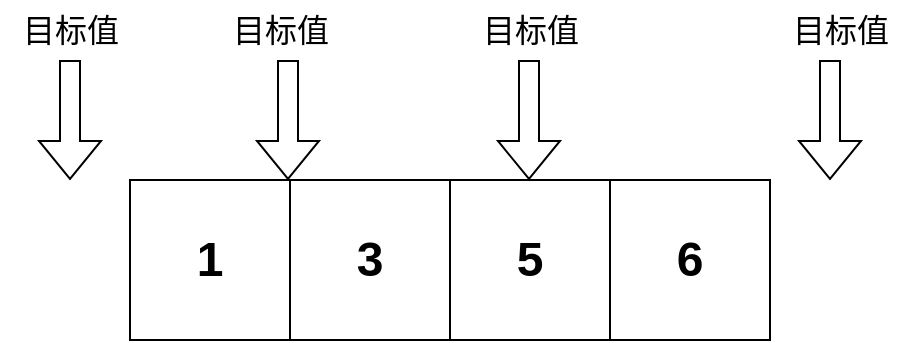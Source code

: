 <mxfile version="21.5.1" type="device">
  <diagram name="第 1 页" id="p8Ot7CuBoU58tj20Dy7g">
    <mxGraphModel dx="1913" dy="482" grid="1" gridSize="10" guides="1" tooltips="1" connect="1" arrows="1" fold="1" page="1" pageScale="1" pageWidth="827" pageHeight="1169" math="0" shadow="0">
      <root>
        <mxCell id="0" />
        <mxCell id="1" parent="0" />
        <mxCell id="YYm0BfWB5YvHDTHmtt80-1" value="1" style="whiteSpace=wrap;html=1;aspect=fixed;fontStyle=1;fontSize=24;" vertex="1" parent="1">
          <mxGeometry x="50" y="120" width="80" height="80" as="geometry" />
        </mxCell>
        <mxCell id="YYm0BfWB5YvHDTHmtt80-2" value="6" style="whiteSpace=wrap;html=1;aspect=fixed;fontStyle=1;fontSize=24;" vertex="1" parent="1">
          <mxGeometry x="290" y="120" width="80" height="80" as="geometry" />
        </mxCell>
        <mxCell id="YYm0BfWB5YvHDTHmtt80-3" value="5" style="whiteSpace=wrap;html=1;aspect=fixed;fontStyle=1;fontSize=24;" vertex="1" parent="1">
          <mxGeometry x="210" y="120" width="80" height="80" as="geometry" />
        </mxCell>
        <mxCell id="YYm0BfWB5YvHDTHmtt80-4" value="3" style="whiteSpace=wrap;html=1;aspect=fixed;fontStyle=1;fontSize=24;" vertex="1" parent="1">
          <mxGeometry x="130" y="120" width="80" height="80" as="geometry" />
        </mxCell>
        <mxCell id="YYm0BfWB5YvHDTHmtt80-5" value="" style="shape=flexArrow;endArrow=classic;html=1;rounded=0;" edge="1" parent="1">
          <mxGeometry width="50" height="50" relative="1" as="geometry">
            <mxPoint x="20" y="60" as="sourcePoint" />
            <mxPoint x="20" y="120" as="targetPoint" />
          </mxGeometry>
        </mxCell>
        <mxCell id="YYm0BfWB5YvHDTHmtt80-6" value="" style="shape=flexArrow;endArrow=classic;html=1;rounded=0;" edge="1" parent="1">
          <mxGeometry width="50" height="50" relative="1" as="geometry">
            <mxPoint x="129" y="60" as="sourcePoint" />
            <mxPoint x="129" y="120" as="targetPoint" />
          </mxGeometry>
        </mxCell>
        <mxCell id="YYm0BfWB5YvHDTHmtt80-7" value="" style="shape=flexArrow;endArrow=classic;html=1;rounded=0;" edge="1" parent="1">
          <mxGeometry width="50" height="50" relative="1" as="geometry">
            <mxPoint x="249.5" y="60" as="sourcePoint" />
            <mxPoint x="249.5" y="120" as="targetPoint" />
          </mxGeometry>
        </mxCell>
        <mxCell id="YYm0BfWB5YvHDTHmtt80-8" value="" style="shape=flexArrow;endArrow=classic;html=1;rounded=0;" edge="1" parent="1">
          <mxGeometry width="50" height="50" relative="1" as="geometry">
            <mxPoint x="400" y="60" as="sourcePoint" />
            <mxPoint x="400" y="120" as="targetPoint" />
          </mxGeometry>
        </mxCell>
        <mxCell id="YYm0BfWB5YvHDTHmtt80-9" value="&lt;font style=&quot;font-size: 16px;&quot;&gt;目标值&lt;/font&gt;" style="text;html=1;align=center;verticalAlign=middle;resizable=0;points=[];autosize=1;strokeColor=none;fillColor=none;" vertex="1" parent="1">
          <mxGeometry x="-15" y="30" width="70" height="30" as="geometry" />
        </mxCell>
        <mxCell id="YYm0BfWB5YvHDTHmtt80-10" value="&lt;font style=&quot;font-size: 16px;&quot;&gt;目标值&lt;/font&gt;" style="text;html=1;align=center;verticalAlign=middle;resizable=0;points=[];autosize=1;strokeColor=none;fillColor=none;" vertex="1" parent="1">
          <mxGeometry x="370" y="30" width="70" height="30" as="geometry" />
        </mxCell>
        <mxCell id="YYm0BfWB5YvHDTHmtt80-11" value="&lt;font style=&quot;font-size: 16px;&quot;&gt;目标值&lt;/font&gt;" style="text;html=1;align=center;verticalAlign=middle;resizable=0;points=[];autosize=1;strokeColor=none;fillColor=none;" vertex="1" parent="1">
          <mxGeometry x="215" y="30" width="70" height="30" as="geometry" />
        </mxCell>
        <mxCell id="YYm0BfWB5YvHDTHmtt80-12" value="&lt;font style=&quot;font-size: 16px;&quot;&gt;目标值&lt;/font&gt;" style="text;html=1;align=center;verticalAlign=middle;resizable=0;points=[];autosize=1;strokeColor=none;fillColor=none;" vertex="1" parent="1">
          <mxGeometry x="90" y="30" width="70" height="30" as="geometry" />
        </mxCell>
      </root>
    </mxGraphModel>
  </diagram>
</mxfile>
